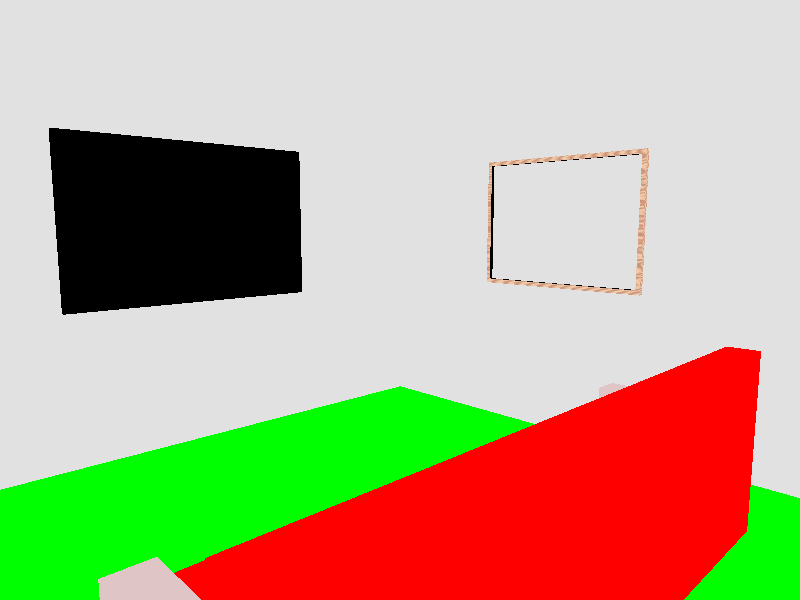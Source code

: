 #include "colors.inc"     
#include "woods.inc"                          
                          
camera {                  
    //olhar janela
    /*location <-12,10,13>
    look_at <15,5,-15.1>*/
    //olhar quadro
    location <12,10,13>
    look_at <-15,5,-15.1>
}                  

light_source {
    <0,19,0>
    color White
}              

sky_sphere {
    pigment {
        gradient y
        color_map {
            [0 color LightBlue]
            [0.3 color Blue]    
        }
    }
}                     

plane{
    <0,1,0>,0
    pigment{
        color Green
    }
}   

difference{   
    // box casa completa
    box{
        <-15,0,-15>
        <15,30,15>
        pigment{color Yellow}  
    }   
    // box tirar dentro
    box{
        <-13,-15.2,-13>
        <13,19,13>
        pigment{color Gray}
    
    }   
    
    // box buraco janela      
    box{
        <16,4,1.1>
        <-1,12,-10.1>
        pigment{color Brown}
    
    }                  
  
}
   
//tv
difference{
    box{
        <1,1,1>
        <-1,-1,-1>    
        scale<5.5,3.5,0.1>
        translate<0,10,-12.5>
    }   
    box{
        <1,1,1>
        <-1,-1,-1>    
        scale<5.2,3.2,0.01>
        translate<0,10,-12.5>        
        pigment{color Black}     
        //colocar imagem aqui
    }  
}        
      
//quadro      
difference{
    box{
        <1,1,1>
        <-1,-1,-1>    
        scale<0.1,3,4>
        translate<-12.5,10,-2>  
               texture{ T_Wood1     
                    normal { wood 0.5 scale 0.05}
                    finish { phong 1 } 
                    rotate<0,0, 0> scale 0.5
                  } // end of texture ------------------------
    }   
    box{
       <1,1,1>
       <-1,-1,-1>    
       scale<0,2.8,3.8>
       translate<-12.5,10,-2>        
       pigment{color Black}
    }
}           

//sofa
union {
    box{
       <1,1,1>
       <-1,-1,-1>     
       scale<9,3,0.5>  
       translate<0,3,0>  
       pigment{color Red}
    }   
    box{
       <1,1,1>
       <-1,-1,-1>     
       scale<9,1.5,2.5>  
       translate<0,2,-2>  
       pigment{color Red}
    } 
    box{
       <1,1,1>
       <-1,-1,-1>  
       scale<0.5,2,2.4>     
       translate<8.6,2,-2>  
       pigment{color Pink}  
       
    }     
    box{
       <1,1,1>
       <-1,-1,-1>  
       scale<0.5,2,2.4>     
       translate<-8.6,2,-2>  
       pigment{color Pink}  
       
    }   
    translate<0,0,7>
}


                


